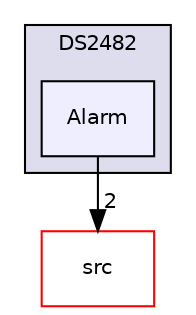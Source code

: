 digraph "examples/DS2482/Alarm" {
  compound=true
  node [ fontsize="10", fontname="Helvetica"];
  edge [ labelfontsize="10", labelfontname="Helvetica"];
  subgraph clusterdir_0cf9e2383f6a43ce957518394740e070 {
    graph [ bgcolor="#ddddee", pencolor="black", label="DS2482" fontname="Helvetica", fontsize="10", URL="dir_0cf9e2383f6a43ce957518394740e070.html"]
  dir_a3be479dd9b845f43ffa69eeaa901f51 [shape=box, label="Alarm", style="filled", fillcolor="#eeeeff", pencolor="black", URL="dir_a3be479dd9b845f43ffa69eeaa901f51.html"];
  }
  dir_68267d1309a1af8e8297ef4c3efbcdba [shape=box label="src" fillcolor="white" style="filled" color="red" URL="dir_68267d1309a1af8e8297ef4c3efbcdba.html"];
  dir_a3be479dd9b845f43ffa69eeaa901f51->dir_68267d1309a1af8e8297ef4c3efbcdba [headlabel="2", labeldistance=1.5 headhref="dir_000005_000019.html"];
}
